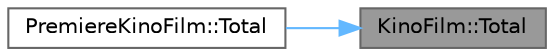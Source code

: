 digraph "KinoFilm::Total"
{
 // LATEX_PDF_SIZE
  bgcolor="transparent";
  edge [fontname=Helvetica,fontsize=10,labelfontname=Helvetica,labelfontsize=10];
  node [fontname=Helvetica,fontsize=10,shape=box,height=0.2,width=0.4];
  rankdir="RL";
  Node1 [id="Node000001",label="KinoFilm::Total",height=0.2,width=0.4,color="gray40", fillcolor="grey60", style="filled", fontcolor="black",tooltip="Рассчитывает общую прибыль (доход минус расходы)."];
  Node1 -> Node2 [id="edge1_Node000001_Node000002",dir="back",color="steelblue1",style="solid",tooltip=" "];
  Node2 [id="Node000002",label="PremiereKinoFilm::Total",height=0.2,width=0.4,color="grey40", fillcolor="white", style="filled",URL="$class_premiere_kino_film.html#a749ff939845d3dd50091ea2d1c55e83f",tooltip="Рассчитывает общую прибыль для премьерного фильма."];
}
